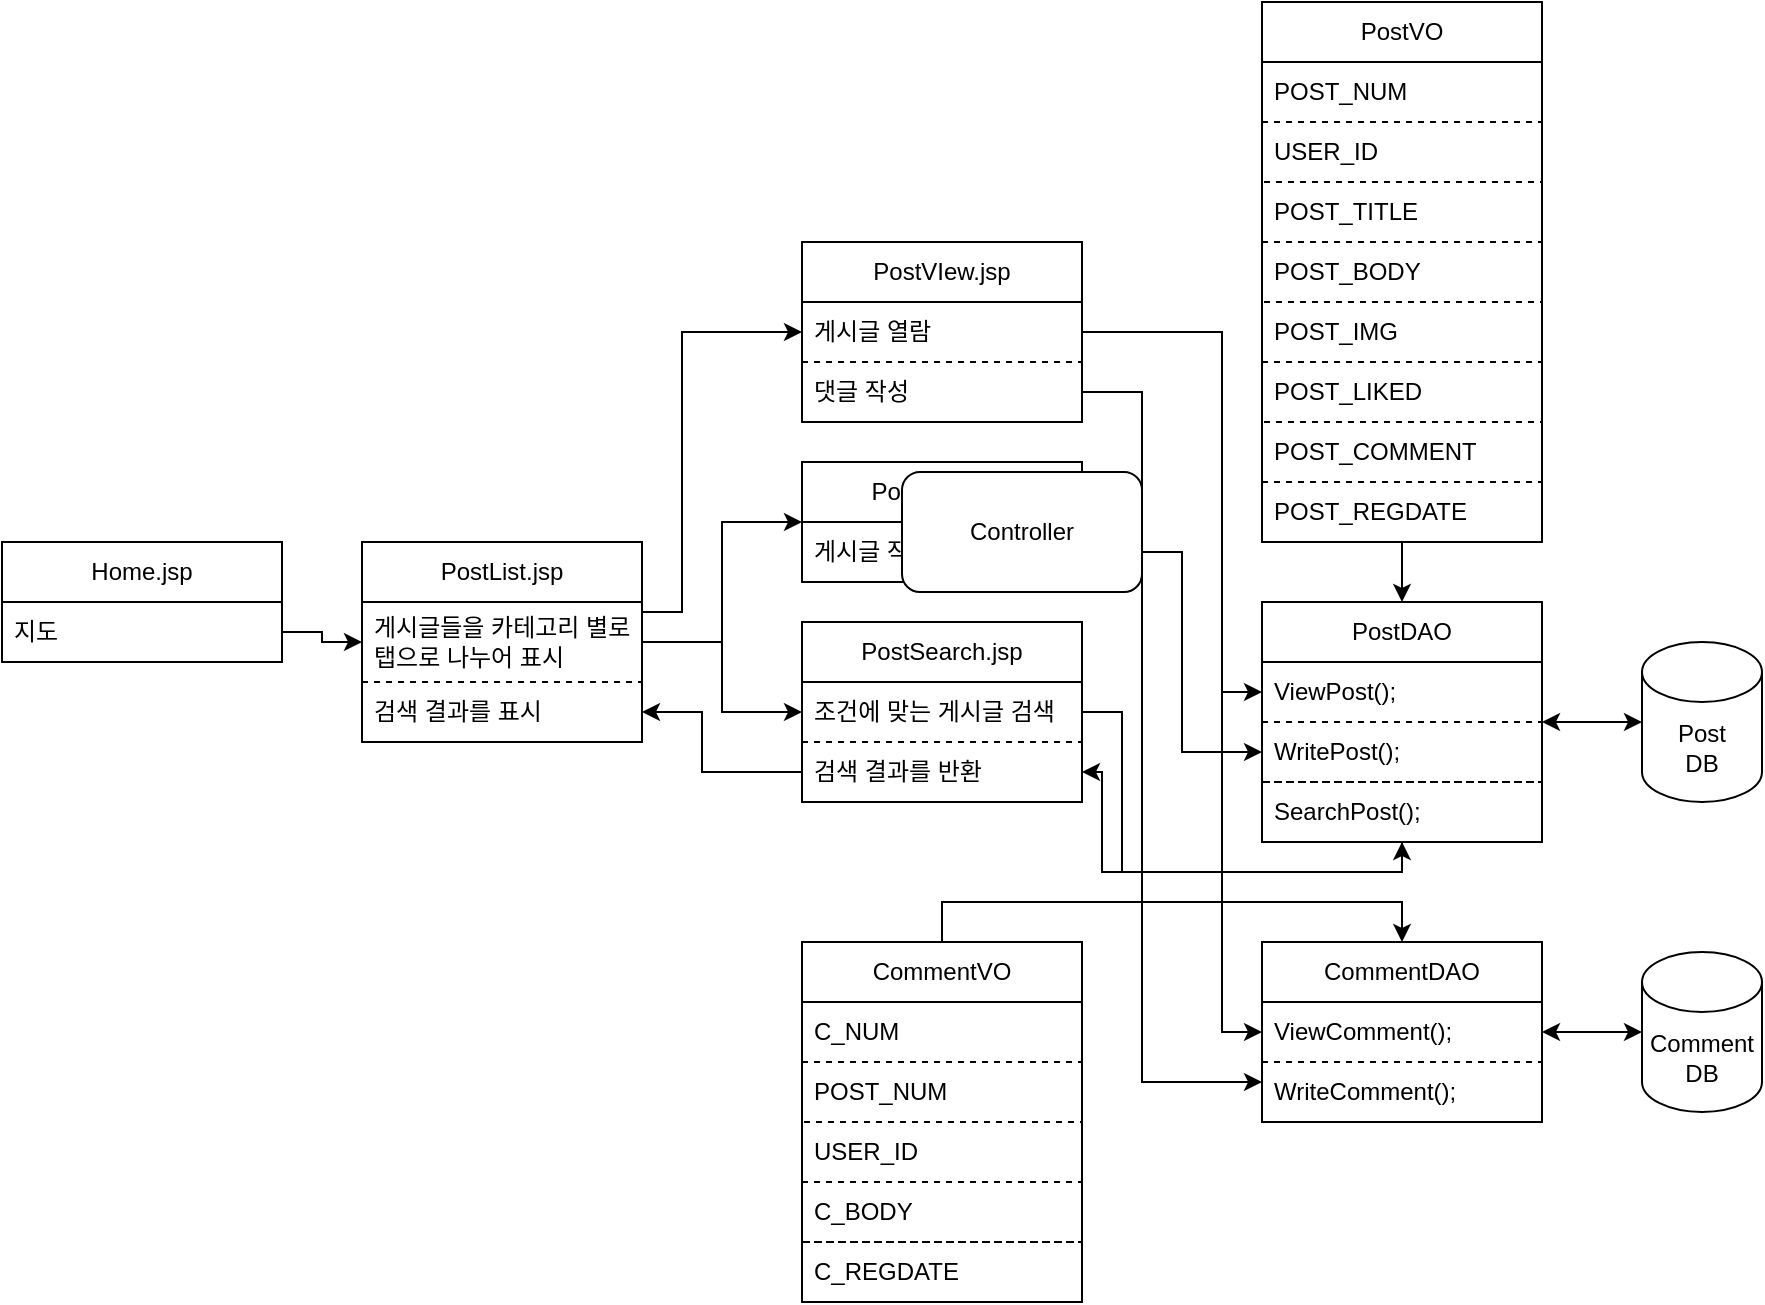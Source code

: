 <mxfile>
    <diagram name="페이지-1" id="mvZ9qLQPtHk2U4TqpqGp">
        <mxGraphModel dx="905" dy="572" grid="1" gridSize="10" guides="1" tooltips="1" connect="1" arrows="1" fold="1" page="1" pageScale="1" pageWidth="1100" pageHeight="850" math="0" shadow="0">
            <root>
                <mxCell id="0"/>
                <mxCell id="1" parent="0"/>
                <mxCell id="7DAkFFsW5BjDMMzDRxCv-1" value="&lt;div&gt;Home.jsp&lt;/div&gt;" style="swimlane;fontStyle=0;childLayout=stackLayout;horizontal=1;startSize=30;horizontalStack=0;resizeParent=1;resizeParentMax=0;resizeLast=0;collapsible=1;marginBottom=0;whiteSpace=wrap;html=1;" parent="1" vertex="1">
                    <mxGeometry x="160" y="320" width="140" height="60" as="geometry">
                        <mxRectangle x="430" y="270" width="90" height="30" as="alternateBounds"/>
                    </mxGeometry>
                </mxCell>
                <mxCell id="7DAkFFsW5BjDMMzDRxCv-2" value="지도" style="text;strokeColor=none;fillColor=none;align=left;verticalAlign=middle;spacingLeft=4;spacingRight=4;overflow=hidden;points=[[0,0.5],[1,0.5]];portConstraint=eastwest;rotatable=0;whiteSpace=wrap;html=1;" parent="7DAkFFsW5BjDMMzDRxCv-1" vertex="1">
                    <mxGeometry y="30" width="140" height="30" as="geometry"/>
                </mxCell>
                <mxCell id="3" style="edgeStyle=none;html=1;" parent="1" source="7DAkFFsW5BjDMMzDRxCv-4" target="7DAkFFsW5BjDMMzDRxCv-9" edge="1">
                    <mxGeometry relative="1" as="geometry"/>
                </mxCell>
                <mxCell id="7DAkFFsW5BjDMMzDRxCv-4" value="PostVO" style="swimlane;fontStyle=0;childLayout=stackLayout;horizontal=1;startSize=30;horizontalStack=0;resizeParent=1;resizeParentMax=0;resizeLast=0;collapsible=1;marginBottom=0;whiteSpace=wrap;html=1;" parent="1" vertex="1">
                    <mxGeometry x="790" y="50" width="140" height="270" as="geometry"/>
                </mxCell>
                <mxCell id="7DAkFFsW5BjDMMzDRxCv-5" value="POST_NUM" style="text;strokeColor=none;fillColor=none;align=left;verticalAlign=middle;spacingLeft=4;spacingRight=4;overflow=hidden;points=[[0,0.5],[1,0.5]];portConstraint=eastwest;rotatable=0;whiteSpace=wrap;html=1;" parent="7DAkFFsW5BjDMMzDRxCv-4" vertex="1">
                    <mxGeometry y="30" width="140" height="30" as="geometry"/>
                </mxCell>
                <mxCell id="7DAkFFsW5BjDMMzDRxCv-6" value="USER_ID" style="text;strokeColor=default;fillColor=none;align=left;verticalAlign=middle;spacingLeft=4;spacingRight=4;overflow=hidden;points=[[0,0.5],[1,0.5]];portConstraint=eastwest;rotatable=0;whiteSpace=wrap;html=1;dashed=1;" parent="7DAkFFsW5BjDMMzDRxCv-4" vertex="1">
                    <mxGeometry y="60" width="140" height="30" as="geometry"/>
                </mxCell>
                <mxCell id="7DAkFFsW5BjDMMzDRxCv-7" value="POST_TITLE" style="text;strokeColor=none;fillColor=none;align=left;verticalAlign=middle;spacingLeft=4;spacingRight=4;overflow=hidden;points=[[0,0.5],[1,0.5]];portConstraint=eastwest;rotatable=0;whiteSpace=wrap;html=1;" parent="7DAkFFsW5BjDMMzDRxCv-4" vertex="1">
                    <mxGeometry y="90" width="140" height="30" as="geometry"/>
                </mxCell>
                <mxCell id="7DAkFFsW5BjDMMzDRxCv-51" value="POST_BODY" style="text;strokeColor=default;fillColor=none;align=left;verticalAlign=middle;spacingLeft=4;spacingRight=4;overflow=hidden;points=[[0,0.5],[1,0.5]];portConstraint=eastwest;rotatable=0;whiteSpace=wrap;html=1;dashed=1;" parent="7DAkFFsW5BjDMMzDRxCv-4" vertex="1">
                    <mxGeometry y="120" width="140" height="30" as="geometry"/>
                </mxCell>
                <mxCell id="7DAkFFsW5BjDMMzDRxCv-50" value="POST_IMG" style="text;strokeColor=none;fillColor=none;align=left;verticalAlign=middle;spacingLeft=4;spacingRight=4;overflow=hidden;points=[[0,0.5],[1,0.5]];portConstraint=eastwest;rotatable=0;whiteSpace=wrap;html=1;" parent="7DAkFFsW5BjDMMzDRxCv-4" vertex="1">
                    <mxGeometry y="150" width="140" height="30" as="geometry"/>
                </mxCell>
                <mxCell id="7DAkFFsW5BjDMMzDRxCv-52" value="POST_LIKED" style="text;strokeColor=default;fillColor=none;align=left;verticalAlign=middle;spacingLeft=4;spacingRight=4;overflow=hidden;points=[[0,0.5],[1,0.5]];portConstraint=eastwest;rotatable=0;whiteSpace=wrap;html=1;dashed=1;" parent="7DAkFFsW5BjDMMzDRxCv-4" vertex="1">
                    <mxGeometry y="180" width="140" height="30" as="geometry"/>
                </mxCell>
                <mxCell id="7DAkFFsW5BjDMMzDRxCv-53" value="POST_COMMENT" style="text;strokeColor=none;fillColor=none;align=left;verticalAlign=middle;spacingLeft=4;spacingRight=4;overflow=hidden;points=[[0,0.5],[1,0.5]];portConstraint=eastwest;rotatable=0;whiteSpace=wrap;html=1;" parent="7DAkFFsW5BjDMMzDRxCv-4" vertex="1">
                    <mxGeometry y="210" width="140" height="30" as="geometry"/>
                </mxCell>
                <mxCell id="2" value="POST_REGDATE" style="text;strokeColor=default;fillColor=none;align=left;verticalAlign=middle;spacingLeft=4;spacingRight=4;overflow=hidden;points=[[0,0.5],[1,0.5]];portConstraint=eastwest;rotatable=0;whiteSpace=wrap;html=1;dashed=1;" parent="7DAkFFsW5BjDMMzDRxCv-4" vertex="1">
                    <mxGeometry y="240" width="140" height="30" as="geometry"/>
                </mxCell>
                <mxCell id="7DAkFFsW5BjDMMzDRxCv-8" style="edgeStyle=orthogonalEdgeStyle;rounded=0;orthogonalLoop=1;jettySize=auto;html=1;startArrow=classic;startFill=1;" parent="1" source="7DAkFFsW5BjDMMzDRxCv-9" target="7DAkFFsW5BjDMMzDRxCv-11" edge="1">
                    <mxGeometry relative="1" as="geometry"/>
                </mxCell>
                <mxCell id="7DAkFFsW5BjDMMzDRxCv-9" value="PostDAO" style="swimlane;fontStyle=0;childLayout=stackLayout;horizontal=1;startSize=30;horizontalStack=0;resizeParent=1;resizeParentMax=0;resizeLast=0;collapsible=1;marginBottom=0;whiteSpace=wrap;html=1;" parent="1" vertex="1">
                    <mxGeometry x="790" y="350" width="140" height="120" as="geometry"/>
                </mxCell>
                <mxCell id="7DAkFFsW5BjDMMzDRxCv-10" value="ViewPost();" style="text;strokeColor=none;fillColor=none;align=left;verticalAlign=middle;spacingLeft=4;spacingRight=4;overflow=hidden;points=[[0,0.5],[1,0.5]];portConstraint=eastwest;rotatable=0;whiteSpace=wrap;html=1;" parent="7DAkFFsW5BjDMMzDRxCv-9" vertex="1">
                    <mxGeometry y="30" width="140" height="30" as="geometry"/>
                </mxCell>
                <mxCell id="7DAkFFsW5BjDMMzDRxCv-55" value="WritePost();" style="text;strokeColor=default;fillColor=none;align=left;verticalAlign=middle;spacingLeft=4;spacingRight=4;overflow=hidden;points=[[0,0.5],[1,0.5]];portConstraint=eastwest;rotatable=0;whiteSpace=wrap;html=1;dashed=1;" parent="7DAkFFsW5BjDMMzDRxCv-9" vertex="1">
                    <mxGeometry y="60" width="140" height="30" as="geometry"/>
                </mxCell>
                <mxCell id="7DAkFFsW5BjDMMzDRxCv-58" value="SearchPost();" style="text;strokeColor=default;fillColor=none;align=left;verticalAlign=middle;spacingLeft=4;spacingRight=4;overflow=hidden;points=[[0,0.5],[1,0.5]];portConstraint=eastwest;rotatable=0;whiteSpace=wrap;html=1;dashed=1;" parent="7DAkFFsW5BjDMMzDRxCv-9" vertex="1">
                    <mxGeometry y="90" width="140" height="30" as="geometry"/>
                </mxCell>
                <mxCell id="7DAkFFsW5BjDMMzDRxCv-11" value="Post&lt;br&gt;&lt;div&gt;DB&lt;br&gt;&lt;/div&gt;" style="shape=cylinder3;whiteSpace=wrap;html=1;boundedLbl=1;backgroundOutline=1;size=15;" parent="1" vertex="1">
                    <mxGeometry x="980" y="370" width="60" height="80" as="geometry"/>
                </mxCell>
                <mxCell id="7DAkFFsW5BjDMMzDRxCv-32" style="edgeStyle=orthogonalEdgeStyle;rounded=0;orthogonalLoop=1;jettySize=auto;html=1;" parent="1" source="7DAkFFsW5BjDMMzDRxCv-2" target="7DAkFFsW5BjDMMzDRxCv-37" edge="1">
                    <mxGeometry relative="1" as="geometry">
                        <mxPoint x="360" y="415" as="targetPoint"/>
                    </mxGeometry>
                </mxCell>
                <mxCell id="7DAkFFsW5BjDMMzDRxCv-46" style="edgeStyle=orthogonalEdgeStyle;rounded=0;orthogonalLoop=1;jettySize=auto;html=1;" parent="1" source="7DAkFFsW5BjDMMzDRxCv-37" target="7DAkFFsW5BjDMMzDRxCv-43" edge="1">
                    <mxGeometry relative="1" as="geometry">
                        <Array as="points">
                            <mxPoint x="500" y="355"/>
                            <mxPoint x="500" y="215"/>
                        </Array>
                    </mxGeometry>
                </mxCell>
                <mxCell id="7DAkFFsW5BjDMMzDRxCv-47" style="edgeStyle=orthogonalEdgeStyle;rounded=0;orthogonalLoop=1;jettySize=auto;html=1;" parent="1" source="7DAkFFsW5BjDMMzDRxCv-37" target="7DAkFFsW5BjDMMzDRxCv-39" edge="1">
                    <mxGeometry relative="1" as="geometry"/>
                </mxCell>
                <mxCell id="7DAkFFsW5BjDMMzDRxCv-48" style="edgeStyle=orthogonalEdgeStyle;rounded=0;orthogonalLoop=1;jettySize=auto;html=1;" parent="1" source="7DAkFFsW5BjDMMzDRxCv-37" target="7DAkFFsW5BjDMMzDRxCv-41" edge="1">
                    <mxGeometry relative="1" as="geometry"/>
                </mxCell>
                <mxCell id="7DAkFFsW5BjDMMzDRxCv-37" value="PostList.jsp" style="swimlane;fontStyle=0;childLayout=stackLayout;horizontal=1;startSize=30;horizontalStack=0;resizeParent=1;resizeParentMax=0;resizeLast=0;collapsible=1;marginBottom=0;whiteSpace=wrap;html=1;" parent="1" vertex="1">
                    <mxGeometry x="340" y="320" width="140" height="100" as="geometry"/>
                </mxCell>
                <mxCell id="7DAkFFsW5BjDMMzDRxCv-38" value="게시글들을 카테고리 별로 탭으로 나누어 표시" style="text;strokeColor=none;fillColor=none;align=left;verticalAlign=middle;spacingLeft=4;spacingRight=4;overflow=hidden;points=[[0,0.5],[1,0.5]];portConstraint=eastwest;rotatable=0;whiteSpace=wrap;html=1;" parent="7DAkFFsW5BjDMMzDRxCv-37" vertex="1">
                    <mxGeometry y="30" width="140" height="40" as="geometry"/>
                </mxCell>
                <mxCell id="7DAkFFsW5BjDMMzDRxCv-67" value="검색 결과를 표시" style="text;strokeColor=default;fillColor=none;align=left;verticalAlign=middle;spacingLeft=4;spacingRight=4;overflow=hidden;points=[[0,0.5],[1,0.5]];portConstraint=eastwest;rotatable=0;whiteSpace=wrap;html=1;dashed=1;" parent="7DAkFFsW5BjDMMzDRxCv-37" vertex="1">
                    <mxGeometry y="70" width="140" height="30" as="geometry"/>
                </mxCell>
                <mxCell id="7DAkFFsW5BjDMMzDRxCv-39" value="PostWrite.jsp" style="swimlane;fontStyle=0;childLayout=stackLayout;horizontal=1;startSize=30;horizontalStack=0;resizeParent=1;resizeParentMax=0;resizeLast=0;collapsible=1;marginBottom=0;whiteSpace=wrap;html=1;" parent="1" vertex="1">
                    <mxGeometry x="560" y="280" width="140" height="60" as="geometry"/>
                </mxCell>
                <mxCell id="7DAkFFsW5BjDMMzDRxCv-40" value="게시글 작성" style="text;strokeColor=none;fillColor=none;align=left;verticalAlign=middle;spacingLeft=4;spacingRight=4;overflow=hidden;points=[[0,0.5],[1,0.5]];portConstraint=eastwest;rotatable=0;whiteSpace=wrap;html=1;" parent="7DAkFFsW5BjDMMzDRxCv-39" vertex="1">
                    <mxGeometry y="30" width="140" height="30" as="geometry"/>
                </mxCell>
                <mxCell id="7DAkFFsW5BjDMMzDRxCv-41" value="PostSearch.jsp" style="swimlane;fontStyle=0;childLayout=stackLayout;horizontal=1;startSize=30;horizontalStack=0;resizeParent=1;resizeParentMax=0;resizeLast=0;collapsible=1;marginBottom=0;whiteSpace=wrap;html=1;" parent="1" vertex="1">
                    <mxGeometry x="560" y="360" width="140" height="90" as="geometry"/>
                </mxCell>
                <mxCell id="7DAkFFsW5BjDMMzDRxCv-42" value="조건에 맞는 게시글 검색" style="text;strokeColor=none;fillColor=none;align=left;verticalAlign=middle;spacingLeft=4;spacingRight=4;overflow=hidden;points=[[0,0.5],[1,0.5]];portConstraint=eastwest;rotatable=0;whiteSpace=wrap;html=1;" parent="7DAkFFsW5BjDMMzDRxCv-41" vertex="1">
                    <mxGeometry y="30" width="140" height="30" as="geometry"/>
                </mxCell>
                <mxCell id="7DAkFFsW5BjDMMzDRxCv-63" value="검색 결과를 반환" style="text;strokeColor=default;fillColor=none;align=left;verticalAlign=middle;spacingLeft=4;spacingRight=4;overflow=hidden;points=[[0,0.5],[1,0.5]];portConstraint=eastwest;rotatable=0;whiteSpace=wrap;html=1;dashed=1;" parent="7DAkFFsW5BjDMMzDRxCv-41" vertex="1">
                    <mxGeometry y="60" width="140" height="30" as="geometry"/>
                </mxCell>
                <mxCell id="7DAkFFsW5BjDMMzDRxCv-43" value="PostVIew.jsp" style="swimlane;fontStyle=0;childLayout=stackLayout;horizontal=1;startSize=30;horizontalStack=0;resizeParent=1;resizeParentMax=0;resizeLast=0;collapsible=1;marginBottom=0;whiteSpace=wrap;html=1;" parent="1" vertex="1">
                    <mxGeometry x="560" y="170" width="140" height="90" as="geometry"/>
                </mxCell>
                <mxCell id="7DAkFFsW5BjDMMzDRxCv-44" value="게시글 열람" style="text;strokeColor=none;fillColor=none;align=left;verticalAlign=middle;spacingLeft=4;spacingRight=4;overflow=hidden;points=[[0,0.5],[1,0.5]];portConstraint=eastwest;rotatable=0;whiteSpace=wrap;html=1;" parent="7DAkFFsW5BjDMMzDRxCv-43" vertex="1">
                    <mxGeometry y="30" width="140" height="30" as="geometry"/>
                </mxCell>
                <mxCell id="7DAkFFsW5BjDMMzDRxCv-45" value="댓글 작성" style="text;strokeColor=default;fillColor=none;align=left;verticalAlign=middle;spacingLeft=4;spacingRight=4;overflow=hidden;points=[[0,0.5],[1,0.5]];portConstraint=eastwest;rotatable=0;whiteSpace=wrap;html=1;dashed=1;" parent="7DAkFFsW5BjDMMzDRxCv-43" vertex="1">
                    <mxGeometry y="60" width="140" height="30" as="geometry"/>
                </mxCell>
                <mxCell id="7DAkFFsW5BjDMMzDRxCv-59" style="edgeStyle=orthogonalEdgeStyle;rounded=0;orthogonalLoop=1;jettySize=auto;html=1;" parent="1" source="7DAkFFsW5BjDMMzDRxCv-42" target="7DAkFFsW5BjDMMzDRxCv-58" edge="1">
                    <mxGeometry relative="1" as="geometry">
                        <Array as="points">
                            <mxPoint x="720" y="405"/>
                            <mxPoint x="720" y="485"/>
                        </Array>
                    </mxGeometry>
                </mxCell>
                <mxCell id="7DAkFFsW5BjDMMzDRxCv-60" style="edgeStyle=orthogonalEdgeStyle;rounded=0;orthogonalLoop=1;jettySize=auto;html=1;entryX=0;entryY=0.5;entryDx=0;entryDy=0;" parent="1" source="7DAkFFsW5BjDMMzDRxCv-40" target="7DAkFFsW5BjDMMzDRxCv-55" edge="1">
                    <mxGeometry relative="1" as="geometry">
                        <Array as="points">
                            <mxPoint x="750" y="325"/>
                            <mxPoint x="750" y="425"/>
                        </Array>
                    </mxGeometry>
                </mxCell>
                <mxCell id="7DAkFFsW5BjDMMzDRxCv-61" style="edgeStyle=orthogonalEdgeStyle;rounded=0;orthogonalLoop=1;jettySize=auto;html=1;" parent="1" source="7DAkFFsW5BjDMMzDRxCv-44" target="7DAkFFsW5BjDMMzDRxCv-10" edge="1">
                    <mxGeometry relative="1" as="geometry">
                        <Array as="points">
                            <mxPoint x="770" y="215"/>
                            <mxPoint x="770" y="395"/>
                        </Array>
                    </mxGeometry>
                </mxCell>
                <mxCell id="7DAkFFsW5BjDMMzDRxCv-62" style="edgeStyle=orthogonalEdgeStyle;rounded=0;orthogonalLoop=1;jettySize=auto;html=1;" parent="1" source="7DAkFFsW5BjDMMzDRxCv-45" target="7DAkFFsW5BjDMMzDRxCv-57" edge="1">
                    <mxGeometry relative="1" as="geometry">
                        <Array as="points">
                            <mxPoint x="730" y="245"/>
                            <mxPoint x="730" y="590"/>
                        </Array>
                    </mxGeometry>
                </mxCell>
                <mxCell id="7DAkFFsW5BjDMMzDRxCv-69" style="edgeStyle=orthogonalEdgeStyle;rounded=0;orthogonalLoop=1;jettySize=auto;html=1;" parent="1" source="7DAkFFsW5BjDMMzDRxCv-58" target="7DAkFFsW5BjDMMzDRxCv-63" edge="1">
                    <mxGeometry relative="1" as="geometry">
                        <Array as="points">
                            <mxPoint x="710" y="485"/>
                            <mxPoint x="710" y="435"/>
                        </Array>
                    </mxGeometry>
                </mxCell>
                <mxCell id="7DAkFFsW5BjDMMzDRxCv-70" style="edgeStyle=orthogonalEdgeStyle;rounded=0;orthogonalLoop=1;jettySize=auto;html=1;" parent="1" source="7DAkFFsW5BjDMMzDRxCv-63" target="7DAkFFsW5BjDMMzDRxCv-67" edge="1">
                    <mxGeometry relative="1" as="geometry">
                        <Array as="points">
                            <mxPoint x="510" y="435"/>
                            <mxPoint x="510" y="405"/>
                        </Array>
                    </mxGeometry>
                </mxCell>
                <mxCell id="4" style="edgeStyle=orthogonalEdgeStyle;rounded=0;orthogonalLoop=1;jettySize=auto;html=1;startArrow=classic;startFill=1;" parent="1" source="5" target="10" edge="1">
                    <mxGeometry relative="1" as="geometry"/>
                </mxCell>
                <mxCell id="5" value="CommentDAO" style="swimlane;fontStyle=0;childLayout=stackLayout;horizontal=1;startSize=30;horizontalStack=0;resizeParent=1;resizeParentMax=0;resizeLast=0;collapsible=1;marginBottom=0;whiteSpace=wrap;html=1;" parent="1" vertex="1">
                    <mxGeometry x="790" y="520" width="140" height="90" as="geometry"/>
                </mxCell>
                <mxCell id="6" value="ViewComment();" style="text;strokeColor=none;fillColor=none;align=left;verticalAlign=middle;spacingLeft=4;spacingRight=4;overflow=hidden;points=[[0,0.5],[1,0.5]];portConstraint=eastwest;rotatable=0;whiteSpace=wrap;html=1;" parent="5" vertex="1">
                    <mxGeometry y="30" width="140" height="30" as="geometry"/>
                </mxCell>
                <mxCell id="7DAkFFsW5BjDMMzDRxCv-57" value="WriteComment();" style="text;strokeColor=default;fillColor=none;align=left;verticalAlign=middle;spacingLeft=4;spacingRight=4;overflow=hidden;points=[[0,0.5],[1,0.5]];portConstraint=eastwest;rotatable=0;whiteSpace=wrap;html=1;dashed=1;" parent="5" vertex="1">
                    <mxGeometry y="60" width="140" height="30" as="geometry"/>
                </mxCell>
                <mxCell id="10" value="Comment&lt;br&gt;&lt;div&gt;DB&lt;br&gt;&lt;/div&gt;" style="shape=cylinder3;whiteSpace=wrap;html=1;boundedLbl=1;backgroundOutline=1;size=15;" parent="1" vertex="1">
                    <mxGeometry x="980" y="525" width="60" height="80" as="geometry"/>
                </mxCell>
                <mxCell id="24" style="edgeStyle=orthogonalEdgeStyle;rounded=0;html=1;" parent="1" source="11" target="5" edge="1">
                    <mxGeometry relative="1" as="geometry">
                        <Array as="points">
                            <mxPoint x="630" y="500"/>
                            <mxPoint x="860" y="500"/>
                        </Array>
                    </mxGeometry>
                </mxCell>
                <mxCell id="11" value="CommentVO" style="swimlane;fontStyle=0;childLayout=stackLayout;horizontal=1;startSize=30;horizontalStack=0;resizeParent=1;resizeParentMax=0;resizeLast=0;collapsible=1;marginBottom=0;whiteSpace=wrap;html=1;" parent="1" vertex="1">
                    <mxGeometry x="560" y="520" width="140" height="180" as="geometry"/>
                </mxCell>
                <mxCell id="12" value="C_NUM" style="text;strokeColor=none;fillColor=none;align=left;verticalAlign=middle;spacingLeft=4;spacingRight=4;overflow=hidden;points=[[0,0.5],[1,0.5]];portConstraint=eastwest;rotatable=0;whiteSpace=wrap;html=1;" parent="11" vertex="1">
                    <mxGeometry y="30" width="140" height="30" as="geometry"/>
                </mxCell>
                <mxCell id="22" value="POST_NUM" style="text;strokeColor=default;fillColor=none;align=left;verticalAlign=middle;spacingLeft=4;spacingRight=4;overflow=hidden;points=[[0,0.5],[1,0.5]];portConstraint=eastwest;rotatable=0;whiteSpace=wrap;html=1;dashed=1;" parent="11" vertex="1">
                    <mxGeometry y="60" width="140" height="30" as="geometry"/>
                </mxCell>
                <mxCell id="18" value="USER_ID" style="text;strokeColor=none;fillColor=none;align=left;verticalAlign=middle;spacingLeft=4;spacingRight=4;overflow=hidden;points=[[0,0.5],[1,0.5]];portConstraint=eastwest;rotatable=0;whiteSpace=wrap;html=1;" parent="11" vertex="1">
                    <mxGeometry y="90" width="140" height="30" as="geometry"/>
                </mxCell>
                <mxCell id="19" value="C_BODY" style="text;strokeColor=default;fillColor=none;align=left;verticalAlign=middle;spacingLeft=4;spacingRight=4;overflow=hidden;points=[[0,0.5],[1,0.5]];portConstraint=eastwest;rotatable=0;whiteSpace=wrap;html=1;dashed=1;" parent="11" vertex="1">
                    <mxGeometry y="120" width="140" height="30" as="geometry"/>
                </mxCell>
                <mxCell id="23" value="C_REGDATE" style="text;strokeColor=default;fillColor=none;align=left;verticalAlign=middle;spacingLeft=4;spacingRight=4;overflow=hidden;points=[[0,0.5],[1,0.5]];portConstraint=eastwest;rotatable=0;whiteSpace=wrap;html=1;dashed=1;" parent="11" vertex="1">
                    <mxGeometry y="150" width="140" height="30" as="geometry"/>
                </mxCell>
                <mxCell id="21" style="edgeStyle=orthogonalEdgeStyle;html=1;rounded=0;" parent="1" source="7DAkFFsW5BjDMMzDRxCv-44" target="6" edge="1">
                    <mxGeometry relative="1" as="geometry">
                        <Array as="points">
                            <mxPoint x="770" y="215"/>
                            <mxPoint x="770" y="565"/>
                        </Array>
                    </mxGeometry>
                </mxCell>
                <mxCell id="25" value="Controller" style="rounded=1;whiteSpace=wrap;html=1;" vertex="1" parent="1">
                    <mxGeometry x="610" y="285" width="120" height="60" as="geometry"/>
                </mxCell>
            </root>
        </mxGraphModel>
    </diagram>
</mxfile>